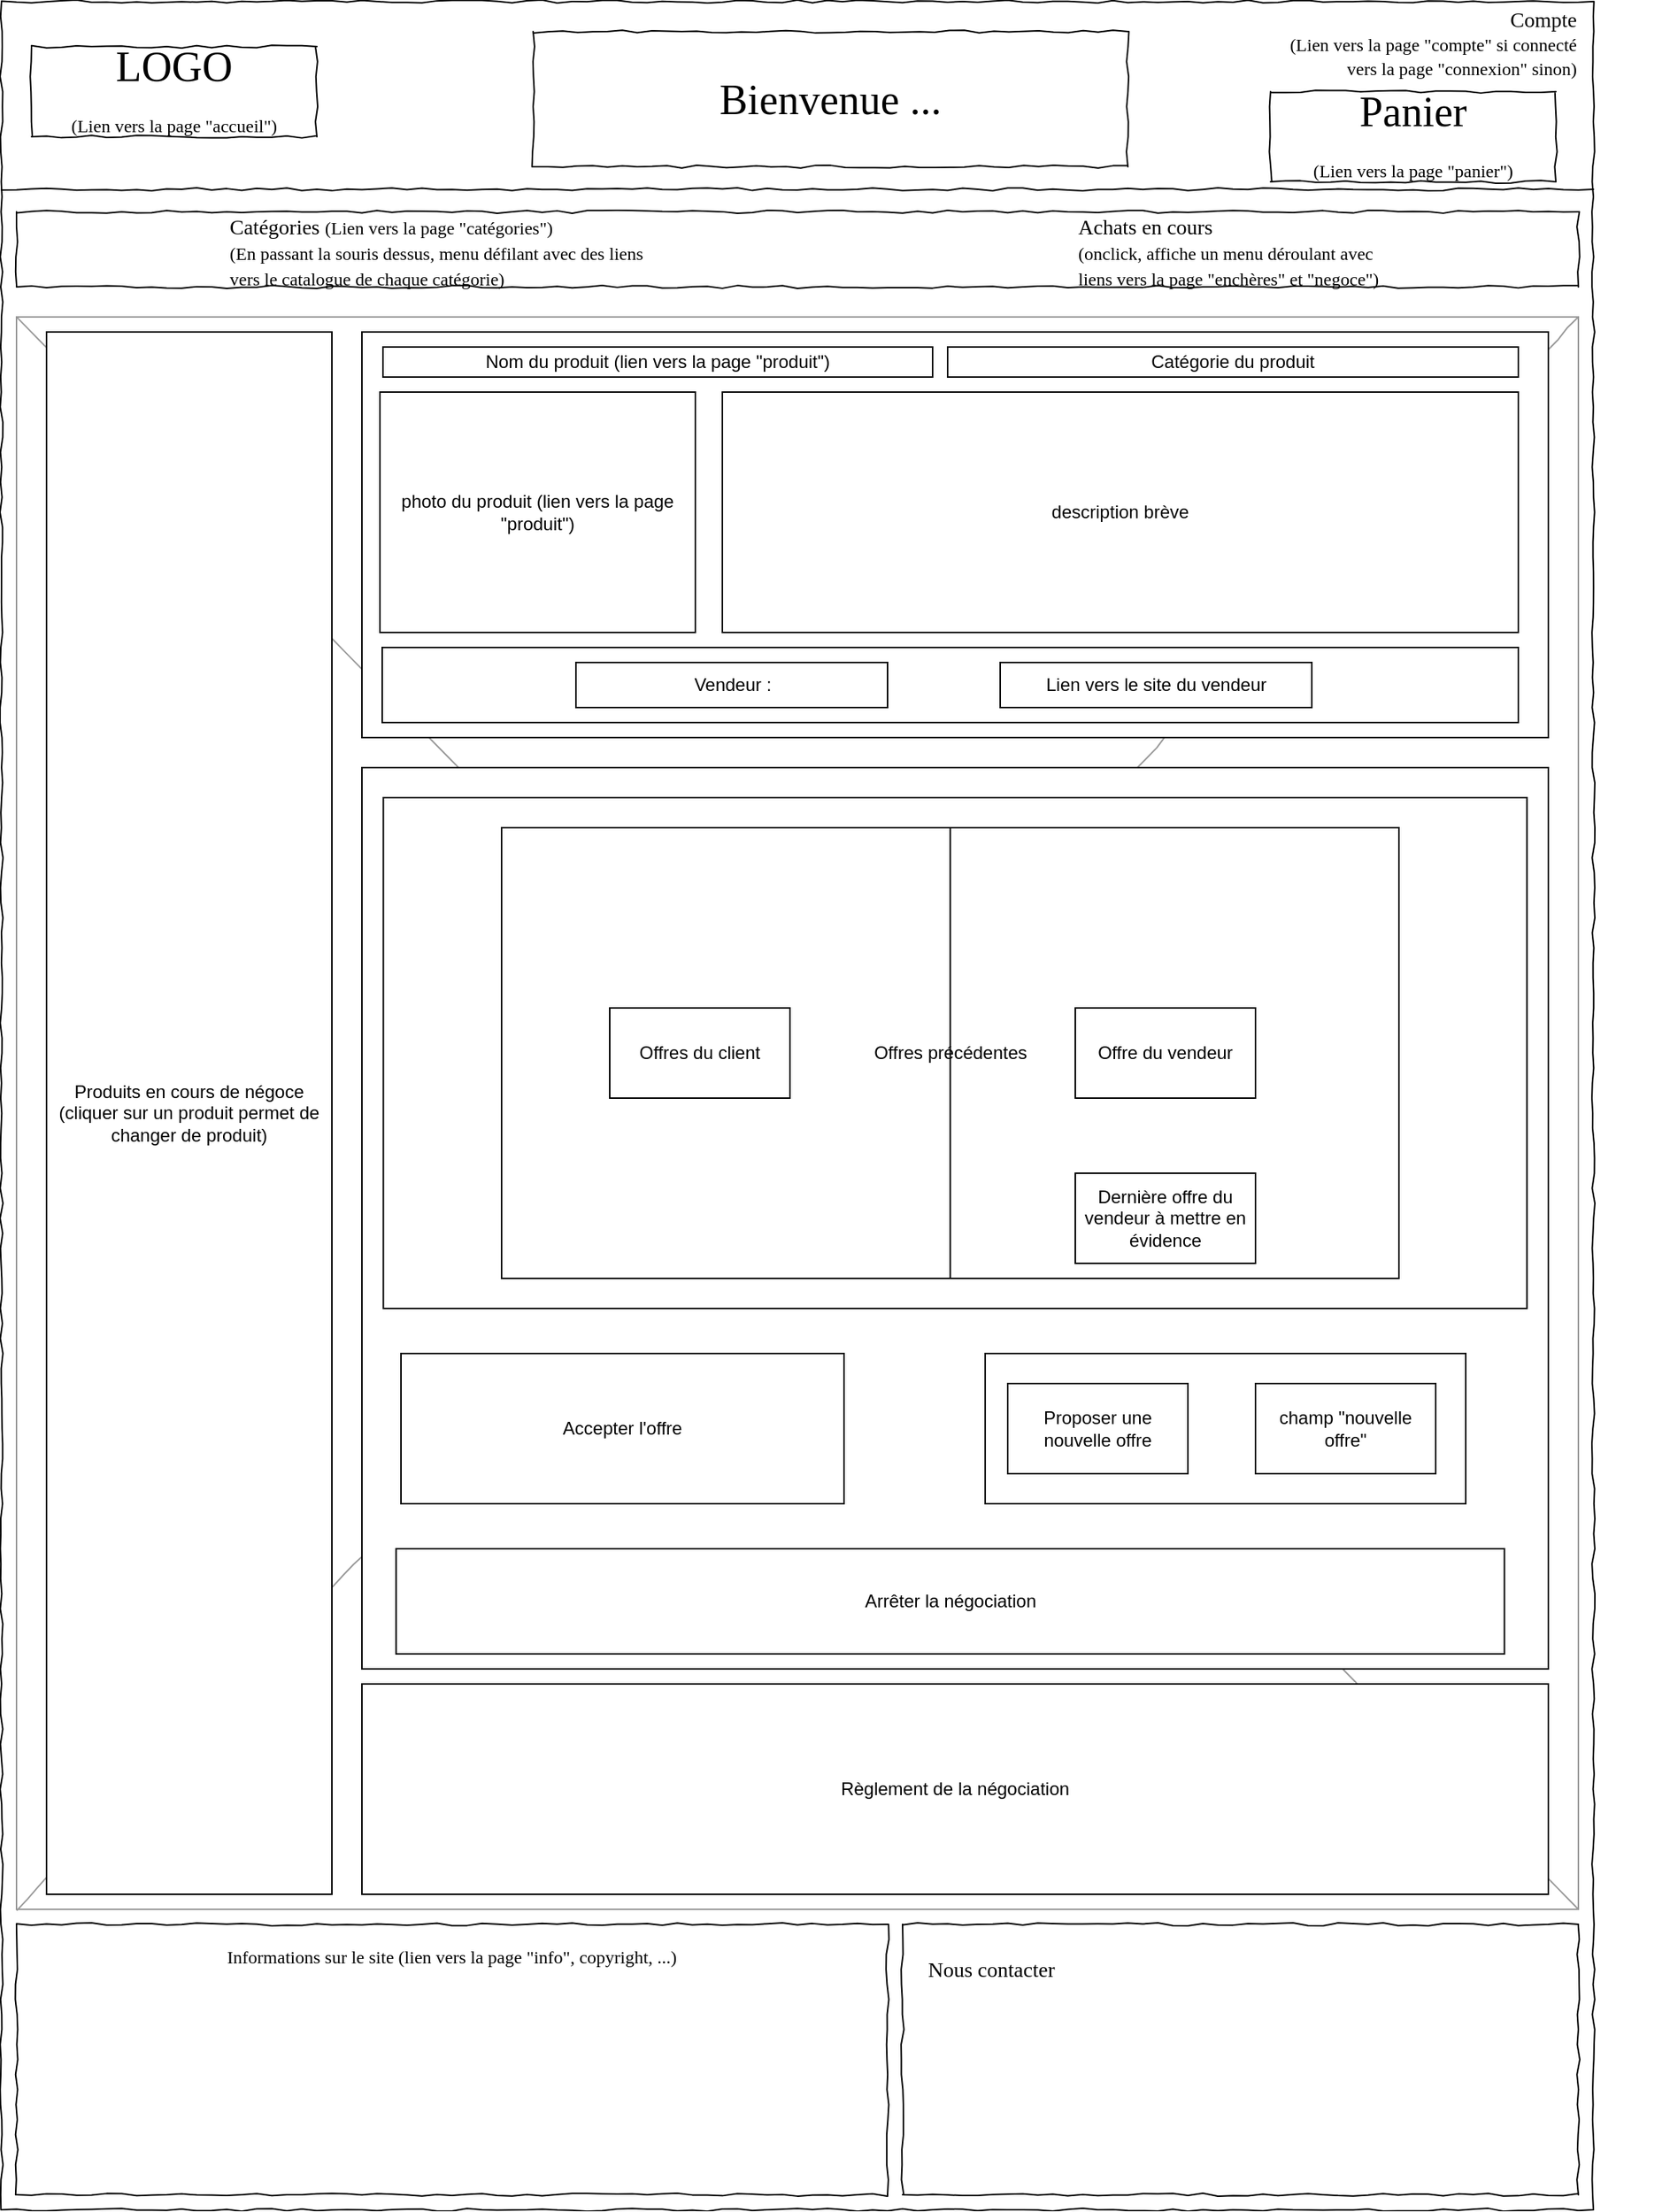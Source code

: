 <mxfile version="12.9.11" type="device"><diagram name="Page-1" id="03018318-947c-dd8e-b7a3-06fadd420f32"><mxGraphModel dx="1422" dy="798" grid="1" gridSize="10" guides="1" tooltips="1" connect="1" arrows="1" fold="1" page="1" pageScale="1" pageWidth="850" pageHeight="1500" background="#ffffff" math="0" shadow="0"><root><mxCell id="0"/><mxCell id="1" parent="0"/><mxCell id="677b7b8949515195-1" value="&#10;&#10;&lt;!--StartFragment--&gt;&lt;span style=&quot;font-family: Whitney, &amp;quot;Helvetica Neue&amp;quot;, Helvetica, Arial, sans-serif; font-size: 16px; font-style: normal; font-variant-ligatures: normal; font-variant-caps: normal; font-weight: 400; letter-spacing: normal; orphans: 2; text-align: start; text-indent: 0px; text-transform: none; widows: 2; word-spacing: 0px; -webkit-text-stroke-width: 0px; text-decoration-style: initial; text-decoration-color: initial; float: none; display: inline !important;&quot;&gt;Pere-Siffleur&lt;/span&gt;&lt;!--EndFragment--&gt;&#10;&#10;" style="whiteSpace=wrap;html=1;rounded=0;shadow=0;labelBackgroundColor=none;strokeColor=#000000;strokeWidth=1;fillColor=none;fontFamily=Verdana;fontSize=12;fontColor=#000000;align=center;comic=1;" parent="1" vertex="1"><mxGeometry x="20" y="20" width="1060" height="1470" as="geometry"/></mxCell><mxCell id="677b7b8949515195-2" value="LOGO&lt;br style=&quot;font-size: 12px&quot;&gt;&lt;span style=&quot;font-size: 12px&quot;&gt;(Lien vers la page &quot;accueil&quot;)&lt;/span&gt;" style="whiteSpace=wrap;html=1;rounded=0;shadow=0;labelBackgroundColor=none;strokeWidth=1;fontFamily=Verdana;fontSize=28;align=center;comic=1;" parent="1" vertex="1"><mxGeometry x="40" y="50" width="190" height="60" as="geometry"/></mxCell><mxCell id="677b7b8949515195-7" value="&lt;span style=&quot;text-align: right&quot;&gt;Compte&lt;/span&gt;&lt;br style=&quot;text-align: right ; font-size: 12px&quot;&gt;&lt;span style=&quot;text-align: right ; font-size: 12px&quot;&gt;(Lien vers la page &quot;compte&quot; si connecté&lt;br&gt;&lt;div&gt;vers la page &quot;connexion&quot; sinon)&lt;/div&gt;&lt;/span&gt;" style="text;html=1;points=[];align=right;verticalAlign=middle;spacingTop=-4;fontSize=14;fontFamily=Verdana;labelPosition=left;verticalLabelPosition=middle;" parent="1" vertex="1"><mxGeometry x="1070" y="40" width="60" height="20" as="geometry"/></mxCell><mxCell id="677b7b8949515195-9" value="" style="line;strokeWidth=1;html=1;rounded=0;shadow=0;labelBackgroundColor=none;fillColor=none;fontFamily=Verdana;fontSize=14;fontColor=#000000;align=center;comic=1;" parent="1" vertex="1"><mxGeometry x="20" y="140" width="1060" height="10" as="geometry"/></mxCell><mxCell id="677b7b8949515195-10" value="" style="whiteSpace=wrap;html=1;rounded=0;shadow=0;labelBackgroundColor=none;strokeWidth=1;fillColor=none;fontFamily=Verdana;fontSize=12;align=center;comic=1;" parent="1" vertex="1"><mxGeometry x="30" y="160" width="1040" height="50" as="geometry"/></mxCell><mxCell id="677b7b8949515195-11" value="Catégories&amp;nbsp;&lt;span style=&quot;font-size: 12px&quot;&gt;(Lien vers la page &quot;catégories&quot;)&lt;br&gt;(En passant la souris dessus, menu défilant avec des liens&amp;nbsp;&lt;br&gt;vers le catalogue de chaque catégorie)&lt;/span&gt;" style="text;html=1;points=[];align=left;verticalAlign=top;spacingTop=-4;fontSize=14;fontFamily=Verdana" parent="1" vertex="1"><mxGeometry x="170" y="160" width="80" height="20" as="geometry"/></mxCell><mxCell id="677b7b8949515195-12" value="Achats en cours&lt;br style=&quot;font-size: 12px&quot;&gt;&lt;span style=&quot;font-size: 12px&quot;&gt;(onclick, affiche un menu déroulant avec&lt;br&gt;liens vers la page &quot;enchères&quot; et &quot;negoce&quot;)&lt;/span&gt;" style="text;html=1;points=[];align=left;verticalAlign=top;spacingTop=-4;fontSize=14;fontFamily=Verdana" parent="1" vertex="1"><mxGeometry x="735" y="160" width="60" height="20" as="geometry"/></mxCell><mxCell id="677b7b8949515195-15" value="&lt;div style=&quot;text-align: justify&quot;&gt;Informations sur le site (lien vers la page &quot;info&quot;, copyright, ...)&lt;br&gt;&lt;/div&gt;" style="whiteSpace=wrap;html=1;rounded=0;shadow=0;labelBackgroundColor=none;strokeWidth=1;fillColor=none;fontFamily=Verdana;fontSize=12;align=center;verticalAlign=top;spacing=10;comic=1;" parent="1" vertex="1"><mxGeometry x="30" y="1300" width="580" height="180" as="geometry"/></mxCell><mxCell id="677b7b8949515195-16" value="" style="verticalLabelPosition=bottom;shadow=0;dashed=0;align=center;html=1;verticalAlign=top;strokeWidth=1;shape=mxgraph.mockup.graphics.simpleIcon;strokeColor=#999999;rounded=0;labelBackgroundColor=none;fontFamily=Verdana;fontSize=14;fontColor=#000000;comic=1;" parent="1" vertex="1"><mxGeometry x="30" y="230" width="1040" height="1060" as="geometry"/></mxCell><mxCell id="677b7b8949515195-26" value="" style="whiteSpace=wrap;html=1;rounded=0;shadow=0;labelBackgroundColor=none;strokeWidth=1;fillColor=none;fontFamily=Verdana;fontSize=12;align=center;comic=1;" parent="1" vertex="1"><mxGeometry x="620" y="1300" width="450" height="180" as="geometry"/></mxCell><mxCell id="677b7b8949515195-42" value="Nous contacter" style="text;html=1;points=[];align=left;verticalAlign=top;spacingTop=-4;fontSize=14;fontFamily=Verdana" parent="1" vertex="1"><mxGeometry x="635" y="1320" width="170" height="20" as="geometry"/></mxCell><mxCell id="Vz2qVGnKAH75r2qcj9Pt-2" value="Panier&lt;br style=&quot;font-size: 12px&quot;&gt;&lt;span style=&quot;font-size: 12px&quot;&gt;(Lien vers la page &quot;panier&quot;)&lt;/span&gt;" style="whiteSpace=wrap;html=1;rounded=0;shadow=0;labelBackgroundColor=none;strokeWidth=1;fontFamily=Verdana;fontSize=28;align=center;comic=1;" parent="1" vertex="1"><mxGeometry x="865" y="80" width="190" height="60" as="geometry"/></mxCell><mxCell id="Vz2qVGnKAH75r2qcj9Pt-3" value="Bienvenue ..." style="whiteSpace=wrap;html=1;rounded=0;shadow=0;labelBackgroundColor=none;strokeWidth=1;fontFamily=Verdana;fontSize=28;align=center;comic=1;" parent="1" vertex="1"><mxGeometry x="374" y="40" width="396" height="90" as="geometry"/></mxCell><mxCell id="SH19D6yOcs5mVSagk4fh-6" value="Produits en cours de négoce&lt;br&gt;(cliquer sur un produit permet de changer de produit)" style="rounded=0;whiteSpace=wrap;html=1;" parent="1" vertex="1"><mxGeometry x="50" y="240" width="190" height="1040" as="geometry"/></mxCell><mxCell id="SH19D6yOcs5mVSagk4fh-7" value="" style="rounded=0;whiteSpace=wrap;html=1;" parent="1" vertex="1"><mxGeometry x="260" y="240" width="790" height="270" as="geometry"/></mxCell><mxCell id="SH19D6yOcs5mVSagk4fh-8" value="photo du produit (lien vers la page &quot;produit&quot;)" style="rounded=0;whiteSpace=wrap;html=1;" parent="1" vertex="1"><mxGeometry x="272" y="280" width="210" height="160" as="geometry"/></mxCell><mxCell id="SH19D6yOcs5mVSagk4fh-9" value="description brève" style="rounded=0;whiteSpace=wrap;html=1;" parent="1" vertex="1"><mxGeometry x="500" y="280" width="530" height="160" as="geometry"/></mxCell><mxCell id="SH19D6yOcs5mVSagk4fh-12" value="" style="rounded=0;whiteSpace=wrap;html=1;" parent="1" vertex="1"><mxGeometry x="260" y="530" width="790" height="600" as="geometry"/></mxCell><mxCell id="SH19D6yOcs5mVSagk4fh-16" value="Règlement de la négociation" style="rounded=0;whiteSpace=wrap;html=1;" parent="1" vertex="1"><mxGeometry x="260" y="1140" width="790" height="140" as="geometry"/></mxCell><mxCell id="89qd7S5TE1IbFgvVxigw-2" value="" style="rounded=0;whiteSpace=wrap;html=1;" parent="1" vertex="1"><mxGeometry x="274.25" y="550" width="761.5" height="340" as="geometry"/></mxCell><mxCell id="89qd7S5TE1IbFgvVxigw-4" value="Offres précédentes" style="rounded=0;whiteSpace=wrap;html=1;" parent="1" vertex="1"><mxGeometry x="353" y="570" width="597.5" height="300" as="geometry"/></mxCell><mxCell id="89qd7S5TE1IbFgvVxigw-5" value="Accepter l'offre" style="rounded=0;whiteSpace=wrap;html=1;" parent="1" vertex="1"><mxGeometry x="286" y="920" width="295" height="100" as="geometry"/></mxCell><mxCell id="89qd7S5TE1IbFgvVxigw-6" value="" style="rounded=0;whiteSpace=wrap;html=1;" parent="1" vertex="1"><mxGeometry x="675" y="920" width="320" height="100" as="geometry"/></mxCell><mxCell id="89qd7S5TE1IbFgvVxigw-7" value="Proposer une nouvelle offre" style="rounded=0;whiteSpace=wrap;html=1;" parent="1" vertex="1"><mxGeometry x="690" y="940" width="120" height="60" as="geometry"/></mxCell><mxCell id="89qd7S5TE1IbFgvVxigw-8" value="champ &quot;nouvelle offre&quot;" style="rounded=0;whiteSpace=wrap;html=1;" parent="1" vertex="1"><mxGeometry x="855" y="940" width="120" height="60" as="geometry"/></mxCell><mxCell id="89qd7S5TE1IbFgvVxigw-9" value="Arrêter la négociation" style="rounded=0;whiteSpace=wrap;html=1;" parent="1" vertex="1"><mxGeometry x="282.75" y="1050" width="738" height="70" as="geometry"/></mxCell><mxCell id="89qd7S5TE1IbFgvVxigw-11" value="" style="rounded=0;whiteSpace=wrap;html=1;" parent="1" vertex="1"><mxGeometry x="273.5" y="450" width="756.5" height="50" as="geometry"/></mxCell><mxCell id="89qd7S5TE1IbFgvVxigw-12" value="Vendeur :" style="rounded=0;whiteSpace=wrap;html=1;" parent="1" vertex="1"><mxGeometry x="402.5" y="460" width="207.5" height="30" as="geometry"/></mxCell><mxCell id="89qd7S5TE1IbFgvVxigw-13" value="Lien vers le site du vendeur" style="rounded=0;whiteSpace=wrap;html=1;" parent="1" vertex="1"><mxGeometry x="685" y="460" width="207.5" height="30" as="geometry"/></mxCell><mxCell id="89qd7S5TE1IbFgvVxigw-16" value="" style="endArrow=none;html=1;entryX=0.5;entryY=0;entryDx=0;entryDy=0;exitX=0.5;exitY=1;exitDx=0;exitDy=0;" parent="1" source="89qd7S5TE1IbFgvVxigw-4" target="89qd7S5TE1IbFgvVxigw-4" edge="1"><mxGeometry width="50" height="50" relative="1" as="geometry"><mxPoint x="610" y="700" as="sourcePoint"/><mxPoint x="660" y="650" as="targetPoint"/></mxGeometry></mxCell><mxCell id="89qd7S5TE1IbFgvVxigw-17" value="Offres du client" style="rounded=0;whiteSpace=wrap;html=1;" parent="1" vertex="1"><mxGeometry x="425" y="690" width="120" height="60" as="geometry"/></mxCell><mxCell id="89qd7S5TE1IbFgvVxigw-18" value="Offre du vendeur" style="rounded=0;whiteSpace=wrap;html=1;" parent="1" vertex="1"><mxGeometry x="735" y="690" width="120" height="60" as="geometry"/></mxCell><mxCell id="89qd7S5TE1IbFgvVxigw-19" value="Dernière offre du vendeur à mettre en évidence" style="rounded=0;whiteSpace=wrap;html=1;" parent="1" vertex="1"><mxGeometry x="735" y="800" width="120" height="60" as="geometry"/></mxCell><mxCell id="DibsicCmP_fDrg4i8hAX-1" value="Nom du produit (lien vers la page &quot;produit&quot;)" style="rounded=0;whiteSpace=wrap;html=1;" vertex="1" parent="1"><mxGeometry x="274" y="250" width="366" height="20" as="geometry"/></mxCell><mxCell id="DibsicCmP_fDrg4i8hAX-2" value="Catégorie du produit" style="rounded=0;whiteSpace=wrap;html=1;" vertex="1" parent="1"><mxGeometry x="650" y="250" width="380" height="20" as="geometry"/></mxCell></root></mxGraphModel></diagram></mxfile>